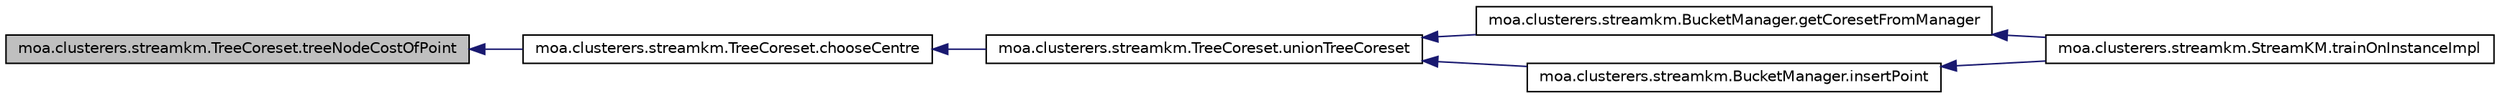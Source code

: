 digraph G
{
  edge [fontname="Helvetica",fontsize="10",labelfontname="Helvetica",labelfontsize="10"];
  node [fontname="Helvetica",fontsize="10",shape=record];
  rankdir=LR;
  Node1 [label="moa.clusterers.streamkm.TreeCoreset.treeNodeCostOfPoint",height=0.2,width=0.4,color="black", fillcolor="grey75", style="filled" fontcolor="black"];
  Node1 -> Node2 [dir=back,color="midnightblue",fontsize="10",style="solid",fontname="Helvetica"];
  Node2 [label="moa.clusterers.streamkm.TreeCoreset.chooseCentre",height=0.2,width=0.4,color="black", fillcolor="white", style="filled",URL="$classmoa_1_1clusterers_1_1streamkm_1_1TreeCoreset.html#a98943206fda5388ab48675946596dbec",tooltip="selects a new centre from the treenode (using the kMeans++ distribution)"];
  Node2 -> Node3 [dir=back,color="midnightblue",fontsize="10",style="solid",fontname="Helvetica"];
  Node3 [label="moa.clusterers.streamkm.TreeCoreset.unionTreeCoreset",height=0.2,width=0.4,color="black", fillcolor="white", style="filled",URL="$classmoa_1_1clusterers_1_1streamkm_1_1TreeCoreset.html#a2807a9e47df6678b8bc4abf0e65b049e",tooltip="Constructs a coreset of size k from the union of setA and setB."];
  Node3 -> Node4 [dir=back,color="midnightblue",fontsize="10",style="solid",fontname="Helvetica"];
  Node4 [label="moa.clusterers.streamkm.BucketManager.getCoresetFromManager",height=0.2,width=0.4,color="black", fillcolor="white", style="filled",URL="$classmoa_1_1clusterers_1_1streamkm_1_1BucketManager.html#ad9eecc96cc9c31ca4a7149cfed3bce93",tooltip="It may happen that the manager is not full (since n is not always a power of 2)."];
  Node4 -> Node5 [dir=back,color="midnightblue",fontsize="10",style="solid",fontname="Helvetica"];
  Node5 [label="moa.clusterers.streamkm.StreamKM.trainOnInstanceImpl",height=0.2,width=0.4,color="black", fillcolor="white", style="filled",URL="$classmoa_1_1clusterers_1_1streamkm_1_1StreamKM.html#a1a5858e5c8587177c5433597bb31d0f9"];
  Node3 -> Node6 [dir=back,color="midnightblue",fontsize="10",style="solid",fontname="Helvetica"];
  Node6 [label="moa.clusterers.streamkm.BucketManager.insertPoint",height=0.2,width=0.4,color="black", fillcolor="white", style="filled",URL="$classmoa_1_1clusterers_1_1streamkm_1_1BucketManager.html#a1da1a9f91d0b153a42c089031add12f5",tooltip="inserts a single point into the bucketmanager"];
  Node6 -> Node5 [dir=back,color="midnightblue",fontsize="10",style="solid",fontname="Helvetica"];
}
